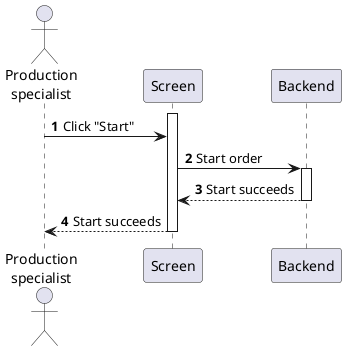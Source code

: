 @startuml production-order-start
autonumber

actor "Production\nspecialist" as a
participant Screen as f
participant Backend as b

activate f
a -> f : Click "Start"
f -> b : Start order
activate b
return Start succeeds
f --> a : Start succeeds
deactivate f
@enduml